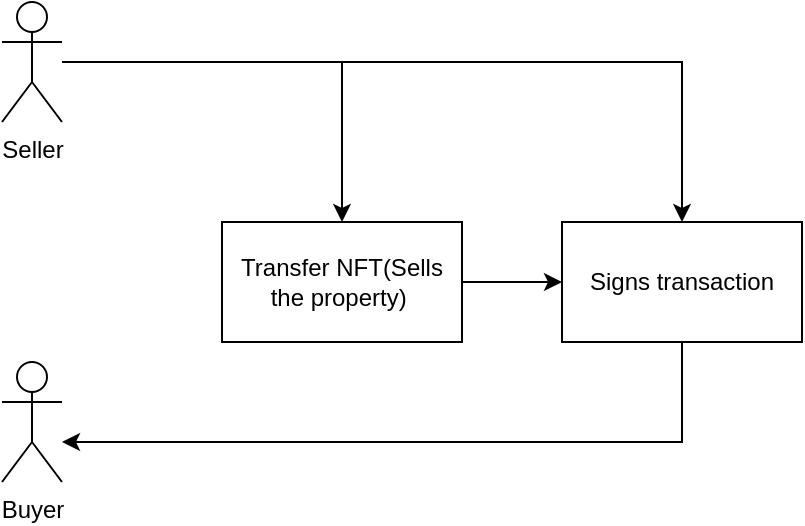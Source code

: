 <mxfile version="20.2.1" type="device"><diagram id="WfH7OkckXglhBGIPG4cM" name="Page-1"><mxGraphModel dx="1038" dy="481" grid="1" gridSize="10" guides="1" tooltips="1" connect="1" arrows="1" fold="1" page="1" pageScale="1" pageWidth="850" pageHeight="1100" math="0" shadow="0"><root><mxCell id="0"/><mxCell id="1" parent="0"/><mxCell id="2wMCOi0s-KmFUdzLN-By-24" style="edgeStyle=orthogonalEdgeStyle;rounded=0;orthogonalLoop=1;jettySize=auto;html=1;" edge="1" parent="1" source="2wMCOi0s-KmFUdzLN-By-20" target="2wMCOi0s-KmFUdzLN-By-22"><mxGeometry relative="1" as="geometry"/></mxCell><mxCell id="2wMCOi0s-KmFUdzLN-By-25" style="edgeStyle=orthogonalEdgeStyle;rounded=0;orthogonalLoop=1;jettySize=auto;html=1;" edge="1" parent="1" source="2wMCOi0s-KmFUdzLN-By-20" target="2wMCOi0s-KmFUdzLN-By-23"><mxGeometry relative="1" as="geometry"/></mxCell><mxCell id="2wMCOi0s-KmFUdzLN-By-20" value="Seller" style="shape=umlActor;verticalLabelPosition=bottom;verticalAlign=top;html=1;outlineConnect=0;" vertex="1" parent="1"><mxGeometry x="190" y="260" width="30" height="60" as="geometry"/></mxCell><mxCell id="2wMCOi0s-KmFUdzLN-By-21" value="Buyer&lt;br&gt;" style="shape=umlActor;verticalLabelPosition=bottom;verticalAlign=top;html=1;outlineConnect=0;" vertex="1" parent="1"><mxGeometry x="190" y="440" width="30" height="60" as="geometry"/></mxCell><mxCell id="2wMCOi0s-KmFUdzLN-By-26" style="edgeStyle=orthogonalEdgeStyle;rounded=0;orthogonalLoop=1;jettySize=auto;html=1;entryX=0;entryY=0.5;entryDx=0;entryDy=0;" edge="1" parent="1" source="2wMCOi0s-KmFUdzLN-By-22" target="2wMCOi0s-KmFUdzLN-By-23"><mxGeometry relative="1" as="geometry"/></mxCell><mxCell id="2wMCOi0s-KmFUdzLN-By-22" value="Transfer NFT(Sells the property)&amp;nbsp;" style="rounded=0;whiteSpace=wrap;html=1;" vertex="1" parent="1"><mxGeometry x="300" y="370" width="120" height="60" as="geometry"/></mxCell><mxCell id="2wMCOi0s-KmFUdzLN-By-27" style="edgeStyle=orthogonalEdgeStyle;rounded=0;orthogonalLoop=1;jettySize=auto;html=1;" edge="1" parent="1" source="2wMCOi0s-KmFUdzLN-By-23" target="2wMCOi0s-KmFUdzLN-By-21"><mxGeometry relative="1" as="geometry"><Array as="points"><mxPoint x="530" y="480"/></Array></mxGeometry></mxCell><mxCell id="2wMCOi0s-KmFUdzLN-By-23" value="Signs transaction" style="rounded=0;whiteSpace=wrap;html=1;" vertex="1" parent="1"><mxGeometry x="470" y="370" width="120" height="60" as="geometry"/></mxCell></root></mxGraphModel></diagram></mxfile>